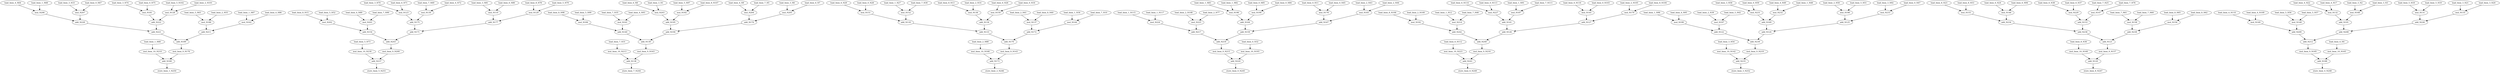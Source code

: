 digraph graphname {
N176 [color="black", label="mul_Imm_9_N176"];
N177 [color="black", label="add_N177"];
N174 [color="black", label="add_N174"];
N175 [color="black", label="add_N175"];
N172 [color="black", label="add_N172"];
N173 [color="black", label="add_N173"];
N170 [color="black", label="add_N170"];
N171 [color="black", label="add_N171"];
N220 [color="black", label="add_N220"];
N178 [color="black", label="mul_N178"];
N179 [color="black", label="mul_N179"];
N124 [color="black", label="add_N124"];
N166 [color="black", label="mul_Imm_10_N166"];
N127 [color="black", label="add_N127"];
N218 [color="black", label="add_N218"];
N126 [color="black", label="add_N126"];
N121 [color="black", label="add_N121"];
N120 [color="black", label="add_N120"];
N29 [color="black", label="load_Imm_6_N29"];
N28 [color="black", label="load_Imm_0_N28"];
N123 [color="black", label="mul_N123"];
N23 [color="black", label="load_Imm_8_N23"];
N22 [color="black", label="load_Imm_4_N22"];
N21 [color="black", label="load_Imm_3_N21"];
N20 [color="black", label="load_Imm_3_N20"];
N27 [color="black", label="load_Imm_1_N27"];
N26 [color="black", label="load_Imm_6_N26"];
N25 [color="black", label="load_Imm_7_N25"];
N24 [color="black", label="load_Imm_6_N24"];
N85 [color="black", label="load_Imm_0_N85"];
N84 [color="black", label="load_Imm_0_N84"];
N87 [color="black", label="load_Imm_1_N87"];
N86 [color="black", label="load_Imm_4_N86"];
N81 [color="black", label="load_Imm_3_N81"];
N80 [color="black", label="load_Imm_6_N80"];
N83 [color="black", label="load_Imm_1_N83"];
N82 [color="black", label="load_Imm_1_N82"];
N169 [color="black", label="add_N169"];
N168 [color="black", label="mul_N168"];
N89 [color="black", label="load_Imm_4_N89"];
N88 [color="black", label="load_Imm_2_N88"];
N228 [color="black", label="add_N228"];
N38 [color="black", label="load_Imm_6_N38"];
N39 [color="black", label="load_Imm_2_N39"];
N229 [color="black", label="mul_N229"];
N192 [color="black", label="mul_N192"];
N30 [color="black", label="load_Imm_7_N30"];
N31 [color="black", label="load_Imm_7_N31"];
N32 [color="black", label="load_Imm_0_N32"];
N33 [color="black", label="load_Imm_3_N33"];
N34 [color="black", label="load_Imm_1_N34"];
N35 [color="black", label="load_Imm_7_N35"];
N36 [color="black", label="load_Imm_8_N36"];
N37 [color="black", label="load_Imm_6_N37"];
N98 [color="black", label="load_Imm_8_N98"];
N99 [color="black", label="load_Imm_5_N99"];
N198 [color="black", label="mul_N198"];
N199 [color="black", label="mul_N199"];
N92 [color="black", label="load_Imm_3_N92"];
N93 [color="black", label="load_Imm_4_N93"];
N90 [color="black", label="load_Imm_7_N90"];
N91 [color="black", label="load_Imm_1_N91"];
N96 [color="black", label="load_Imm_1_N96"];
N97 [color="black", label="load_Imm_5_N97"];
N94 [color="black", label="load_Imm_6_N94"];
N95 [color="black", label="load_Imm_4_N95"];
N114 [color="black", label="load_Imm_6_N114"];
N115 [color="black", label="load_Imm_1_N115"];
N116 [color="black", label="load_Imm_6_N116"];
N117 [color="black", label="load_Imm_1_N117"];
N110 [color="black", label="load_Imm_4_N110"];
N111 [color="black", label="load_Imm_7_N111"];
N112 [color="black", label="load_Imm_6_N112"];
N113 [color="black", label="load_Imm_0_N113"];
N204 [color="black", label="mul_N204"];
N205 [color="black", label="mul_N205"];
N206 [color="black", label="mul_N206"];
N207 [color="black", label="mul_N207"];
N118 [color="black", label="add_N118"];
N119 [color="black", label="mul_N119"];
N202 [color="black", label="mul_N202"];
N203 [color="black", label="mul_N203"];
N122 [color="black", label="add_N122"];
N221 [color="black", label="add_N221"];
N227 [color="black", label="mul_N227"];
N245 [color="black", label="store_Imm_0_N245"];
N189 [color="black", label="add_N189"];
N188 [color="black", label="add_N188"];
N187 [color="black", label="mul_N187"];
N186 [color="black", label="mul_N186"];
N185 [color="black", label="mul_Imm_9_N185"];
N184 [color="black", label="mul_N184"];
N183 [color="black", label="mul_N183"];
N182 [color="black", label="mul_N182"];
N181 [color="black", label="mul_N181"];
N180 [color="black", label="add_N180"];
N107 [color="black", label="load_Imm_8_N107"];
N106 [color="black", label="load_Imm_8_N106"];
N105 [color="black", label="load_Imm_2_N105"];
N104 [color="black", label="load_Imm_8_N104"];
N103 [color="black", label="load_Imm_0_N103"];
N102 [color="black", label="load_Imm_5_N102"];
N101 [color="black", label="load_Imm_2_N101"];
N100 [color="black", label="load_Imm_2_N100"];
N217 [color="black", label="add_N217"];
N216 [color="black", label="mul_Imm_9_N216"];
N215 [color="black", label="mul_Imm_9_N215"];
N214 [color="black", label="mul_N214"];
N213 [color="black", label="mul_Imm_10_N213"];
N212 [color="black", label="add_N212"];
N109 [color="black", label="load_Imm_4_N109"];
N108 [color="black", label="load_Imm_2_N108"];
N12 [color="black", label="load_Imm_1_N12"];
N13 [color="black", label="load_Imm_8_N13"];
N10 [color="black", label="load_Imm_7_N10"];
N11 [color="black", label="load_Imm_0_N11"];
N16 [color="black", label="load_Imm_0_N16"];
N17 [color="black", label="load_Imm_4_N17"];
N14 [color="black", label="load_Imm_2_N14"];
N15 [color="black", label="load_Imm_8_N15"];
N18 [color="black", label="load_Imm_5_N18"];
N19 [color="black", label="load_Imm_5_N19"];
N219 [color="black", label="mul_Imm_9_N219"];
N241 [color="black", label="add_N241"];
N193 [color="black", label="mul_Imm_10_N193"];
N132 [color="black", label="mul_N132"];
N133 [color="black", label="add_N133"];
N130 [color="black", label="mul_N130"];
N131 [color="black", label="mul_N131"];
N136 [color="black", label="mul_N136"];
N137 [color="black", label="mul_N137"];
N134 [color="black", label="add_N134"];
N135 [color="black", label="mul_N135"];
N222 [color="black", label="add_N222"];
N223 [color="black", label="mul_Imm_10_N223"];
N138 [color="black", label="add_N138"];
N139 [color="black", label="add_N139"];
N226 [color="black", label="add_N226"];
N200 [color="black", label="mul_Imm_9_N200"];
N224 [color="black", label="mul_N224"];
N225 [color="black", label="mul_N225"];
N67 [color="black", label="load_Imm_0_N67"];
N66 [color="black", label="load_Imm_1_N66"];
N65 [color="black", label="load_Imm_8_N65"];
N64 [color="black", label="load_Imm_4_N64"];
N63 [color="black", label="load_Imm_5_N63"];
N62 [color="black", label="load_Imm_8_N62"];
N61 [color="black", label="load_Imm_7_N61"];
N60 [color="black", label="load_Imm_7_N60"];
N235 [color="black", label="add_N235"];
N247 [color="black", label="store_Imm_8_N247"];
N69 [color="black", label="load_Imm_7_N69"];
N68 [color="black", label="load_Imm_1_N68"];
N194 [color="black", label="add_N194"];
N211 [color="black", label="add_N211"];
N195 [color="black", label="add_N195"];
N236 [color="black", label="add_N236"];
N210 [color="black", label="mul_Imm_10_N210"];
N196 [color="black", label="mul_N196"];
N201 [color="black", label="mul_N201"];
N234 [color="black", label="add_N234"];
N237 [color="black", label="add_N237"];
N197 [color="black", label="mul_N197"];
N231 [color="black", label="mul_N231"];
N230 [color="black", label="mul_Imm_10_N230"];
N233 [color="black", label="mul_N233"];
N232 [color="black", label="mul_N232"];
N190 [color="black", label="mul_N190"];
N239 [color="black", label="add_N239"];
N238 [color="black", label="add_N238"];
N191 [color="black", label="add_N191"];
N8 [color="black", label="load_Imm_6_N8"];
N9 [color="black", label="load_Imm_4_N9"];
N129 [color="black", label="mul_N129"];
N128 [color="black", label="mul_N128"];
N125 [color="black", label="add_N125"];
N1 [color="black", label="load_Imm_3_N1"];
N2 [color="black", label="load_Imm_3_N2"];
N3 [color="black", label="load_Imm_3_N3"];
N4 [color="black", label="load_Imm_4_N4"];
N5 [color="black", label="load_Imm_7_N5"];
N6 [color="black", label="load_Imm_3_N6"];
N7 [color="black", label="load_Imm_6_N7"];
N74 [color="black", label="load_Imm_3_N74"];
N75 [color="black", label="load_Imm_0_N75"];
N76 [color="black", label="load_Imm_7_N76"];
N77 [color="black", label="load_Imm_2_N77"];
N70 [color="black", label="load_Imm_3_N70"];
N71 [color="black", label="load_Imm_6_N71"];
N72 [color="black", label="load_Imm_4_N72"];
N73 [color="black", label="load_Imm_5_N73"];
N78 [color="black", label="load_Imm_8_N78"];
N79 [color="black", label="load_Imm_5_N79"];
N208 [color="black", label="add_N208"];
N209 [color="black", label="add_N209"];
N240 [color="black", label="add_N240"];
N161 [color="black", label="mul_N161"];
N242 [color="black", label="add_N242"];
N243 [color="black", label="add_N243"];
N244 [color="black", label="store_Imm_7_N244"];
N164 [color="black", label="add_N164"];
N246 [color="black", label="store_Imm_2_N246"];
N160 [color="black", label="mul_Imm_10_N160"];
N248 [color="black", label="store_Imm_4_N248"];
N249 [color="black", label="store_Imm_6_N249"];
N163 [color="black", label="mul_Imm_9_N163"];
N158 [color="black", label="mul_N158"];
N159 [color="black", label="add_N159"];
N162 [color="black", label="mul_N162"];
N150 [color="black", label="mul_N150"];
N151 [color="black", label="mul_N151"];
N152 [color="black", label="mul_N152"];
N153 [color="black", label="add_N153"];
N154 [color="black", label="add_N154"];
N155 [color="black", label="mul_N155"];
N156 [color="black", label="mul_N156"];
N157 [color="black", label="mul_Imm_9_N157"];
N49 [color="black", label="load_Imm_4_N49"];
N48 [color="black", label="load_Imm_1_N48"];
N167 [color="black", label="add_N167"];
N41 [color="black", label="load_Imm_2_N41"];
N40 [color="black", label="load_Imm_8_N40"];
N43 [color="black", label="load_Imm_2_N43"];
N42 [color="black", label="load_Imm_5_N42"];
N45 [color="black", label="load_Imm_0_N45"];
N44 [color="black", label="load_Imm_2_N44"];
N47 [color="black", label="load_Imm_0_N47"];
N46 [color="black", label="load_Imm_7_N46"];
N165 [color="black", label="mul_Imm_10_N165"];
N252 [color="black", label="store_Imm_3_N252"];
N251 [color="black", label="store_Imm_5_N251"];
N250 [color="black", label="store_Imm_1_N250"];
N149 [color="black", label="mul_N149"];
N148 [color="black", label="mul_N148"];
N143 [color="black", label="mul_Imm_9_N143"];
N142 [color="black", label="mul_Imm_10_N142"];
N141 [color="black", label="add_N141"];
N140 [color="black", label="add_N140"];
N147 [color="black", label="mul_N147"];
N146 [color="black", label="mul_N146"];
N145 [color="black", label="mul_N145"];
N144 [color="black", label="mul_N144"];
N58 [color="black", label="load_Imm_3_N58"];
N59 [color="black", label="load_Imm_0_N59"];
N56 [color="black", label="load_Imm_5_N56"];
N57 [color="black", label="load_Imm_5_N57"];
N54 [color="black", label="load_Imm_3_N54"];
N55 [color="black", label="load_Imm_2_N55"];
N52 [color="black", label="load_Imm_5_N52"];
N53 [color="black", label="load_Imm_8_N53"];
N50 [color="black", label="load_Imm_2_N50"];
N51 [color="black", label="load_Imm_5_N51"];
N176 -> N180;
N177 -> N171;
N174 -> N194;
N175 -> N171;
N172 -> N170;
N173 -> N246;
N170 -> N143;
N171 -> N243;
N220 -> N245;
N178 -> N167;
N179 -> N127;
N124 -> N239;
N166 -> N173;
N127 -> N126;
N218 -> N215;
N126 -> N240;
N121 -> N157;
N120 -> N247;
N29 -> N151;
N28 -> N151;
N123 -> N175;
N23 -> N155;
N22 -> N132;
N21 -> N135;
N20 -> N135;
N27 -> N152;
N26 -> N150;
N25 -> N147;
N24 -> N146;
N85 -> N190;
N84 -> N190;
N87 -> N162;
N86 -> N162;
N81 -> N119;
N80 -> N119;
N83 -> N196;
N82 -> N196;
N169 -> N124;
N168 -> N191;
N89 -> N201;
N88 -> N166;
N228 -> N221;
N38 -> N229;
N39 -> N197;
N229 -> N153;
N192 -> N242;
N30 -> N152;
N31 -> N213;
N32 -> N193;
N33 -> N207;
N34 -> N144;
N35 -> N161;
N36 -> N160;
N37 -> N229;
N98 -> N184;
N99 -> N184;
N198 -> N125;
N199 -> N122;
N92 -> N233;
N93 -> N161;
N90 -> N201;
N91 -> N187;
N96 -> N199;
N97 -> N182;
N94 -> N146;
N95 -> N199;
N114 -> N227;
N115 -> N224;
N116 -> N145;
N117 -> N224;
N110 -> N149;
N111 -> N187;
N112 -> N223;
N113 -> N227;
N204 -> N174;
N205 -> N174;
N206 -> N228;
N207 -> N228;
N118 -> N133;
N119 -> N177;
N202 -> N154;
N203 -> N195;
N122 -> N239;
N221 -> N189;
N227 -> N141;
N189 -> N176;
N188 -> N248;
N187 -> N141;
N186 -> N211;
N185 -> N188;
N184 -> N140;
N183 -> N167;
N182 -> N195;
N181 -> N222;
N180 -> N250;
N107 -> N182;
N106 -> N192;
N105 -> N179;
N104 -> N179;
N103 -> N145;
N102 -> N128;
N101 -> N128;
N100 -> N192;
N217 -> N218;
N216 -> N241;
N215 -> N220;
N214 -> N242;
N213 -> N138;
N212 -> N185;
N109 -> N149;
N108 -> N225;
N12 -> N214;
N13 -> N136;
N10 -> N144;
N11 -> N178;
N16 -> N150;
N17 -> N132;
N14 -> N136;
N15 -> N202;
N18 -> N131;
N19 -> N131;
N219 -> N235;
N241 -> N249;
N193 -> N220;
N132 -> N191;
N133 -> N170;
N130 -> N175;
N131 -> N226;
N136 -> N134;
N137 -> N172;
N134 -> N133;
N135 -> N226;
N222 -> N221;
N223 -> N241;
N138 -> N244;
N139 -> N163;
N226 -> N208;
N200 -> N237;
N224 -> N217;
N225 -> N217;
N67 -> N207;
N66 -> N210;
N65 -> N156;
N64 -> N206;
N63 -> N186;
N62 -> N156;
N61 -> N158;
N60 -> N158;
N235 -> N252;
N69 -> N130;
N68 -> N206;
N194 -> N139;
N211 -> N189;
N195 -> N194;
N236 -> N121;
N210 -> N180;
N196 -> N164;
N201 -> N154;
N234 -> N236;
N237 -> N251;
N197 -> N122;
N231 -> N169;
N230 -> N237;
N233 -> N125;
N232 -> N169;
N190 -> N164;
N239 -> N219;
N238 -> N121;
N191 -> N208;
N8 -> N203;
N9 -> N204;
N129 -> N177;
N128 -> N222;
N125 -> N124;
N1 -> N203;
N2 -> N168;
N3 -> N168;
N4 -> N165;
N5 -> N204;
N6 -> N205;
N7 -> N205;
N74 -> N181;
N75 -> N181;
N76 -> N147;
N77 -> N225;
N70 -> N123;
N71 -> N123;
N72 -> N130;
N73 -> N230;
N78 -> N129;
N79 -> N129;
N208 -> N212;
N209 -> N212;
N240 -> N216;
N161 -> N140;
N242 -> N240;
N243 -> N200;
N164 -> N159;
N160 -> N120;
N163 -> N138;
N158 -> N238;
N159 -> N218;
N162 -> N211;
N150 -> N134;
N151 -> N118;
N152 -> N118;
N153 -> N236;
N154 -> N243;
N155 -> N234;
N156 -> N238;
N157 -> N120;
N49 -> N232;
N48 -> N232;
N167 -> N159;
N41 -> N137;
N40 -> N137;
N43 -> N183;
N42 -> N197;
N45 -> N178;
N44 -> N183;
N47 -> N233;
N46 -> N214;
N165 -> N188;
N149 -> N209;
N148 -> N209;
N143 -> N173;
N142 -> N235;
N141 -> N126;
N140 -> N139;
N147 -> N153;
N146 -> N234;
N145 -> N127;
N144 -> N172;
N58 -> N231;
N59 -> N231;
N56 -> N148;
N57 -> N148;
N54 -> N142;
N55 -> N186;
N52 -> N202;
N53 -> N155;
N50 -> N198;
N51 -> N198;
}
